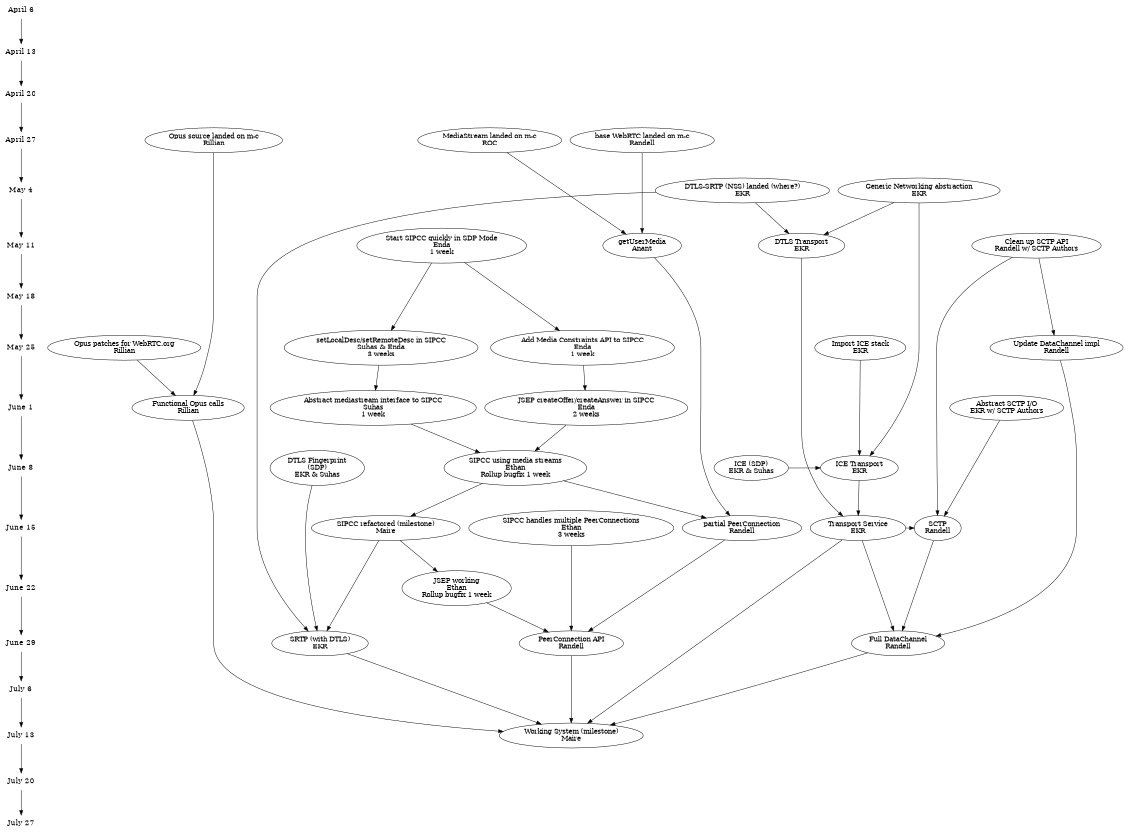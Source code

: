 digraph G {
ranksep=.75; size = "7.5,7.5";
{
node [shape=plaintext, fontsize=16]; /* the time-line graph */ 
     "April 6" -> "April 13"-> "April 20"-> "April 27"-> "May 4"-> "May 11"-> "May 18"-> "May 25"-> "June 1"-> "June 8"-> "June 15"-> "June 22"-> "June 29"-> "July 6"-> "July 13"-> "July 20"-> "July 27"
}

	{rank = same; "April 27";
	   webrtc [label = "base WebRTC landed on m-c\nRandell"];
	   mediastream [label = "MediaStream landed on m-c\nROC"];
	   opussrc [label = "Opus source landed on m-c\nRillian"]
        }
        
        {
           rank = same; "May 4";
	   genericio [label = "Generic Networking abstraction\nEKR"]
	   dtlssrtp [label = "DTLS-SRTP (NSS) landed (where?)\nEKR"]
        }

	{rank = same; "May 11";
	   getusermedia [label = "getUserMedia\nAnant"]
	   dtlstransport [label = "DTLS Transport\nEKR" ];
	   sctpupdate [label = "Clean up SCTP API\nRandell w/ SCTP Authors"];
	   sipccsdp [ label = "Start SIPCC quickly in SDP Mode\nEnda\n1 week"];
	}
	dtlssrtp -> dtlstransport
	genericio -> dtlstransport
	
	{rank = same; "May 25";
	   nicer [label = "Import ICE stack\nEKR"];
	   sipccsetdesc [ label = "setLocalDesc/setRemoteDesc in SIPCC\nSuhas & Enda\n3 weeks"];
	   datachannelupdate [label = "Update DataChannel impl\nRandell"];
	   opuswebrtc [label = "Opus patches for WebRTC.org\nRillian"];
           sipccmediaconstraints [ label = "Add Media Constraints API to SIPCC\nEnda\n1 week"];
        }	   	   
        sipccsdp -> sipccmediaconstraints
        sipccsdp -> sipccsetdesc

	{rank = same; "June 1";
	   sctpio [ label = "Abstract SCTP I/O\nEKR w/ SCTP Authors"]
	   opus [ label = "Functional Opus calls\nRillian"];
           sipccsetmediainterface [label ="Abstract mediastream interface to SIPCC\nSuhas\n1 week"];
           sipccjsep [ label = "JSEP createOffer/createAnswer in SIPCC\nEnda\n2 weeks"];
        }
	getusermedia -> peerconnection_first
	opussrc -> opus
	opuswebrtc -> opus
        sipccmediaconstraints -> sipccjsep
        sipccsetdesc -> sipccsetmediainterface

	{rank = same; "June 8";
	   icetransport [ label = "ICE Transport\nEKR"];
	   dtlsfingerprint [ label = "DTLS Fingerprint\n(SDP)\nEKR & Suhas"];
	   iceparams [label = "ICE (SDP)\nEKR & Suhas"];
           sipccusemediastreams [label = "SIPCC using media streams\nEthan\nRollup bugfix 1 week"];
	}

	nicer -> icetransport
        sipccjsep -> sipccusemediastreams
        sipccsetmediainterface -> sipccusemediastreams
	genericio -> icetransport
	iceparams -> icetransport

	{rank = same; "June 15";
	   transport [label = "Transport Service\nEKR"];
	   sctp [label = "SCTP\nRandell"];
	   sipccrefactor [label = "SIPCC refactored (milestone)\nMaire"];
           sipccmultipeerconn [label = "SIPCC handles multiple PeerConnections\nEthan\n3 weeks"]
	   peerconnection_first [label = "partial PeerConnection\nRandell"];
	 } 
	 sipccusemediastreams -> sipccrefactor
	 sipccrefactor -> "JSEP"
	 dtlstransport -> transport
	 icetransport -> transport
	 sipccusemediastreams -> peerconnection_first

        {rank = same; "June 22"; 
	   JSEP [ label = "JSEP working\nEthan\nRollup bugfix 1 week"]; }

        {rank = same; "June 29"; 
	   peerconnection [label = "PeerConnection API\nRandell"];
	   datachannel [label = "Full DataChannel\nRandell"];
	   srtp [label = "SRTP (with DTLS)\nEKR"] }
        dtlsfingerprint -> srtp
	dtlssrtp -> srtp
	sipccrefactor -> srtp
        sipccmultipeerconn -> peerconnection

        {rank = same; "July 13"; 
	   working [ label = "Working System (milestone)\nMaire" ] }
	
        mediastream->getusermedia
	webrtc->getusermedia
	
	transport -> working
	transport -> datachannel
	peerconnection_first -> peerconnection
	peerconnection -> working
	"JSEP" -> peerconnection
	sctpio-> sctp
	sctpupdate -> sctp
	sctpupdate -> datachannelupdate
	datachannelupdate -> datachannel
	sctp -> datachannel
	transport ->sctp
	datachannel -> working
	srtp -> working

	opus -> working
}

